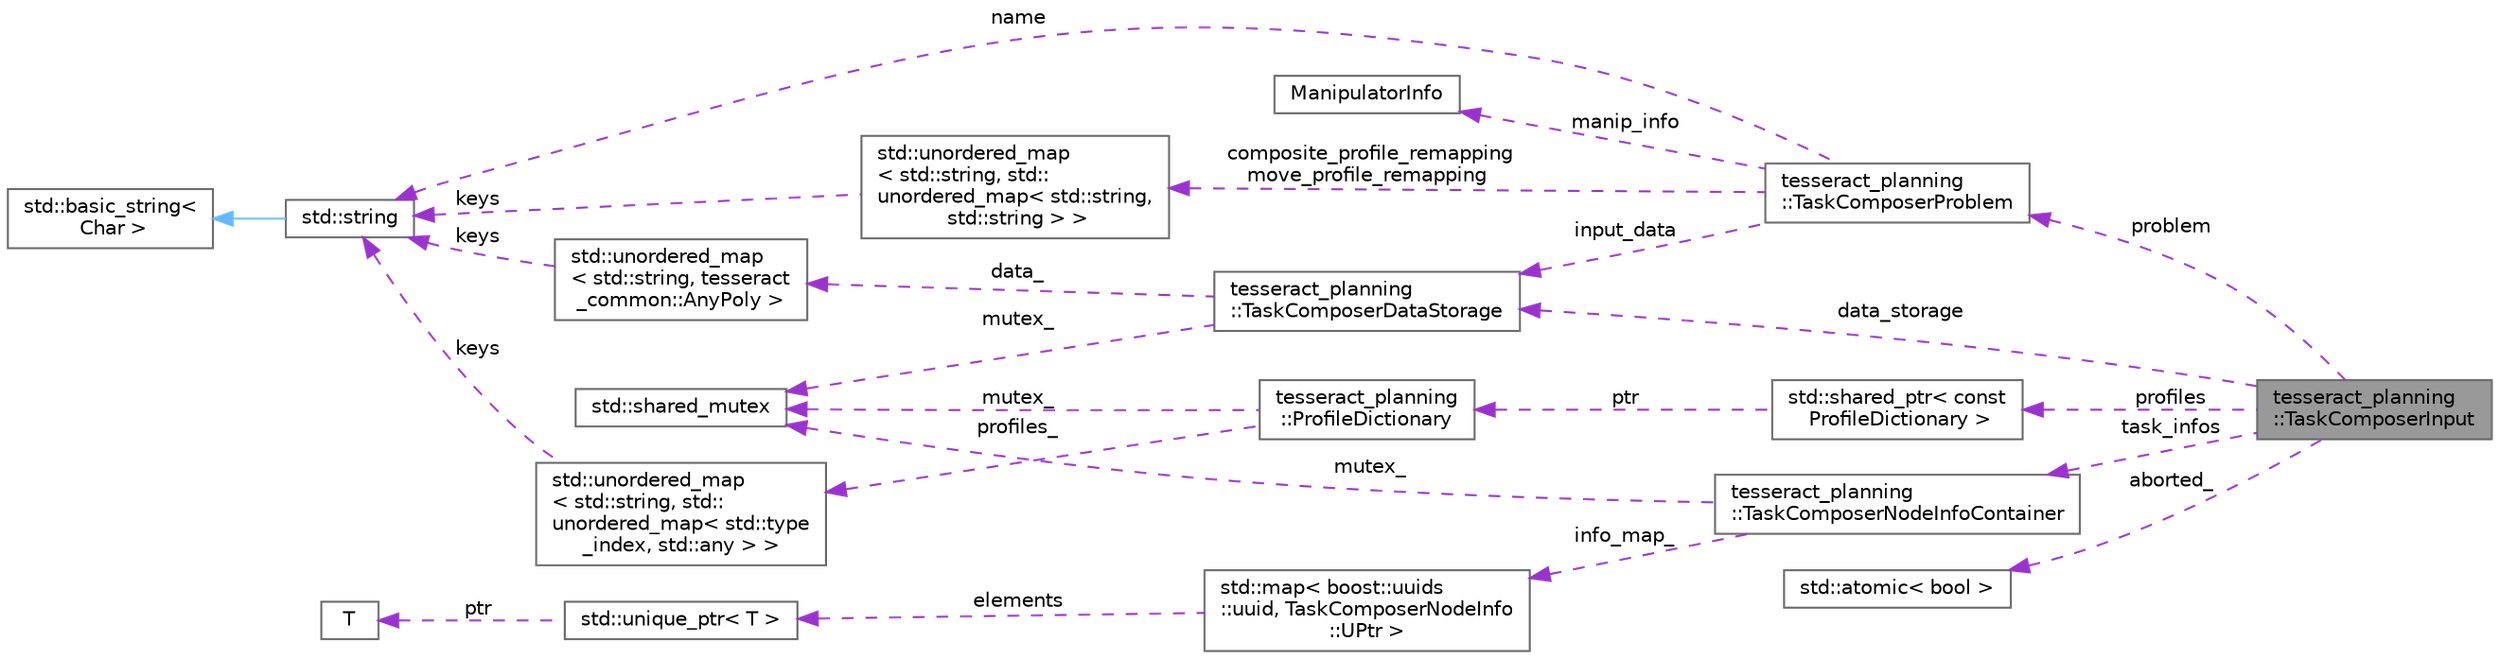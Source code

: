 digraph "tesseract_planning::TaskComposerInput"
{
 // LATEX_PDF_SIZE
  bgcolor="transparent";
  edge [fontname=Helvetica,fontsize=10,labelfontname=Helvetica,labelfontsize=10];
  node [fontname=Helvetica,fontsize=10,shape=box,height=0.2,width=0.4];
  rankdir="LR";
  Node1 [label="tesseract_planning\l::TaskComposerInput",height=0.2,width=0.4,color="gray40", fillcolor="grey60", style="filled", fontcolor="black",tooltip="This struct is passed as an input to each process in the decision tree."];
  Node2 -> Node1 [dir="back",color="darkorchid3",style="dashed",label=" problem" ];
  Node2 [label="tesseract_planning\l::TaskComposerProblem",height=0.2,width=0.4,color="gray40", fillcolor="white", style="filled",URL="$d4/d67/structtesseract__planning_1_1TaskComposerProblem.html",tooltip=" "];
  Node3 -> Node2 [dir="back",color="darkorchid3",style="dashed",label=" name" ];
  Node3 [label="std::string",height=0.2,width=0.4,color="gray40", fillcolor="white", style="filled",tooltip=" "];
  Node4 -> Node3 [dir="back",color="steelblue1",style="solid"];
  Node4 [label="std::basic_string\<\l Char \>",height=0.2,width=0.4,color="gray40", fillcolor="white", style="filled",tooltip=" "];
  Node5 -> Node2 [dir="back",color="darkorchid3",style="dashed",label=" manip_info" ];
  Node5 [label="ManipulatorInfo",height=0.2,width=0.4,color="gray40", fillcolor="white", style="filled",tooltip=" "];
  Node6 -> Node2 [dir="back",color="darkorchid3",style="dashed",label=" composite_profile_remapping\nmove_profile_remapping" ];
  Node6 [label="std::unordered_map\l\< std::string, std::\lunordered_map\< std::string,\l std::string \> \>",height=0.2,width=0.4,color="gray40", fillcolor="white", style="filled",tooltip=" "];
  Node3 -> Node6 [dir="back",color="darkorchid3",style="dashed",label=" keys" ];
  Node7 -> Node2 [dir="back",color="darkorchid3",style="dashed",label=" input_data" ];
  Node7 [label="tesseract_planning\l::TaskComposerDataStorage",height=0.2,width=0.4,color="gray40", fillcolor="white", style="filled",URL="$d9/d84/classtesseract__planning_1_1TaskComposerDataStorage.html",tooltip="A thread save data storage."];
  Node8 -> Node7 [dir="back",color="darkorchid3",style="dashed",label=" mutex_" ];
  Node8 [label="std::shared_mutex",height=0.2,width=0.4,color="gray40", fillcolor="white", style="filled",tooltip=" "];
  Node9 -> Node7 [dir="back",color="darkorchid3",style="dashed",label=" data_" ];
  Node9 [label="std::unordered_map\l\< std::string, tesseract\l_common::AnyPoly \>",height=0.2,width=0.4,color="gray40", fillcolor="white", style="filled",tooltip=" "];
  Node3 -> Node9 [dir="back",color="darkorchid3",style="dashed",label=" keys" ];
  Node10 -> Node1 [dir="back",color="darkorchid3",style="dashed",label=" profiles" ];
  Node10 [label="std::shared_ptr\< const\l ProfileDictionary \>",height=0.2,width=0.4,color="gray40", fillcolor="white", style="filled",tooltip=" "];
  Node11 -> Node10 [dir="back",color="darkorchid3",style="dashed",label=" ptr" ];
  Node11 [label="tesseract_planning\l::ProfileDictionary",height=0.2,width=0.4,color="gray40", fillcolor="white", style="filled",URL="$d5/d9d/classtesseract__planning_1_1ProfileDictionary.html",tooltip="This class is used to store profiles for motion planning and process planning."];
  Node12 -> Node11 [dir="back",color="darkorchid3",style="dashed",label=" profiles_" ];
  Node12 [label="std::unordered_map\l\< std::string, std::\lunordered_map\< std::type\l_index, std::any \> \>",height=0.2,width=0.4,color="gray40", fillcolor="white", style="filled",tooltip=" "];
  Node3 -> Node12 [dir="back",color="darkorchid3",style="dashed",label=" keys" ];
  Node8 -> Node11 [dir="back",color="darkorchid3",style="dashed",label=" mutex_" ];
  Node7 -> Node1 [dir="back",color="darkorchid3",style="dashed",label=" data_storage" ];
  Node13 -> Node1 [dir="back",color="darkorchid3",style="dashed",label=" task_infos" ];
  Node13 [label="tesseract_planning\l::TaskComposerNodeInfoContainer",height=0.2,width=0.4,color="gray40", fillcolor="white", style="filled",URL="$d9/d48/structtesseract__planning_1_1TaskComposerNodeInfoContainer.html",tooltip="A threadsafe container for TaskComposerNodeInfo."];
  Node8 -> Node13 [dir="back",color="darkorchid3",style="dashed",label=" mutex_" ];
  Node14 -> Node13 [dir="back",color="darkorchid3",style="dashed",label=" info_map_" ];
  Node14 [label="std::map\< boost::uuids\l::uuid, TaskComposerNodeInfo\l::UPtr \>",height=0.2,width=0.4,color="gray40", fillcolor="white", style="filled",tooltip=" "];
  Node15 -> Node14 [dir="back",color="darkorchid3",style="dashed",label=" elements" ];
  Node15 [label="std::unique_ptr\< T \>",height=0.2,width=0.4,color="gray40", fillcolor="white", style="filled",tooltip=" "];
  Node16 -> Node15 [dir="back",color="darkorchid3",style="dashed",label=" ptr" ];
  Node16 [label="T",height=0.2,width=0.4,color="gray40", fillcolor="white", style="filled",tooltip=" "];
  Node17 -> Node1 [dir="back",color="darkorchid3",style="dashed",label=" aborted_" ];
  Node17 [label="std::atomic\< bool \>",height=0.2,width=0.4,color="gray40", fillcolor="white", style="filled",tooltip=" "];
}
